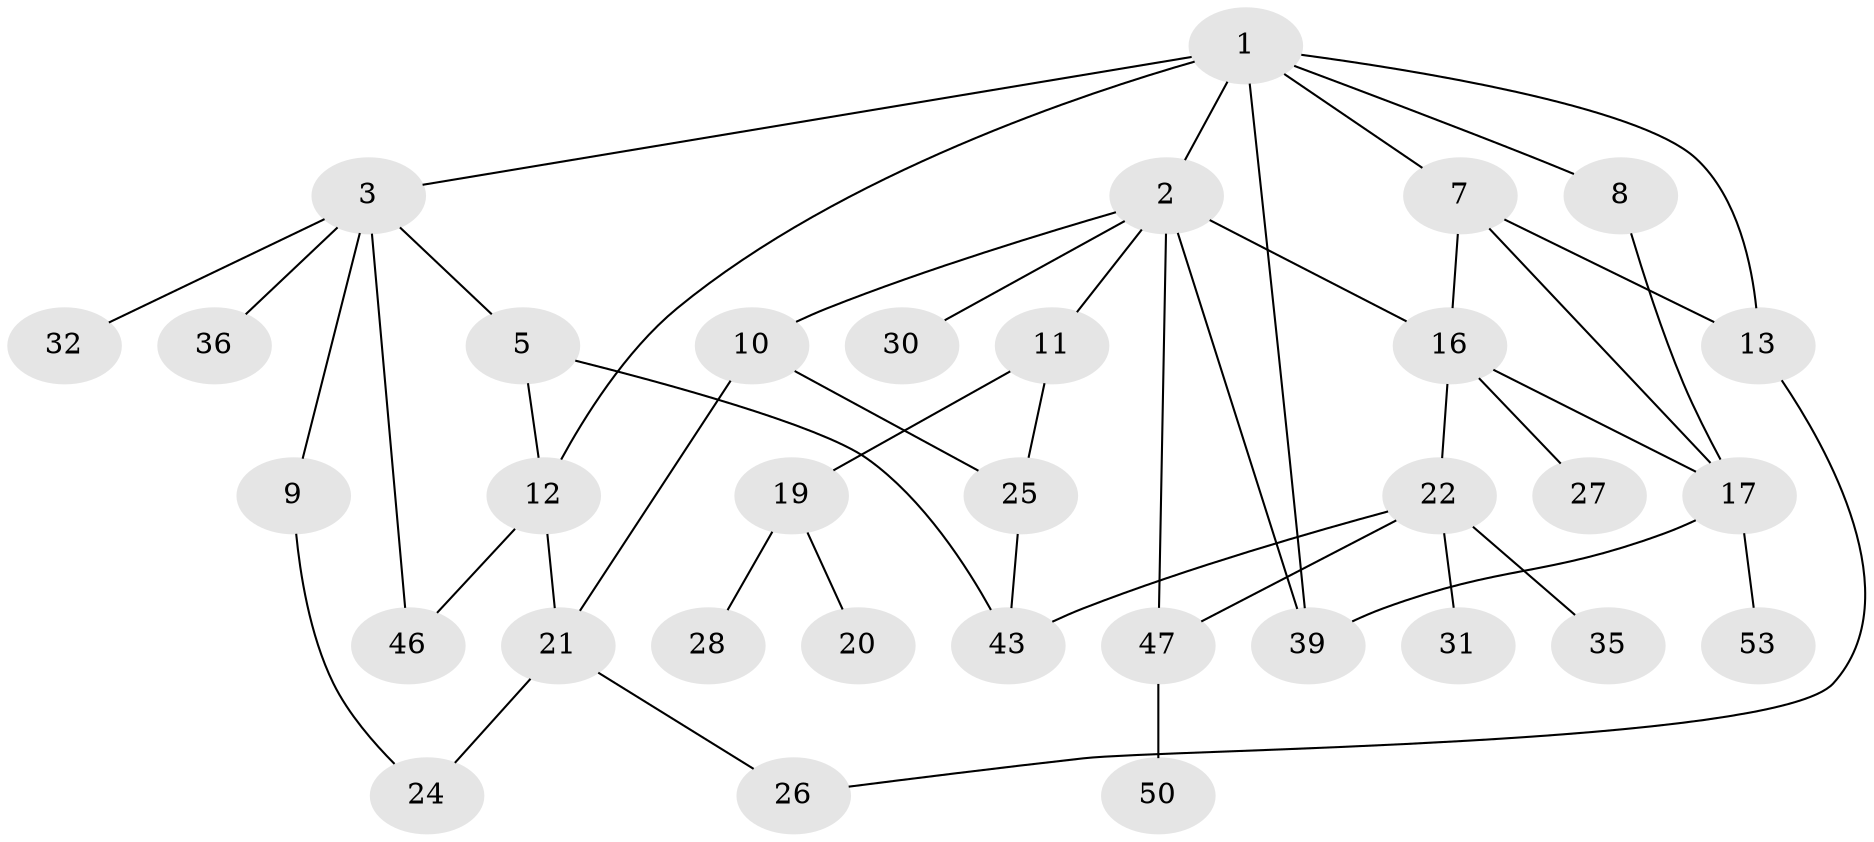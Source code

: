 // Generated by graph-tools (version 1.1) at 2025/23/03/03/25 07:23:31]
// undirected, 33 vertices, 47 edges
graph export_dot {
graph [start="1"]
  node [color=gray90,style=filled];
  1 [super="+41"];
  2 [super="+4"];
  3 [super="+6"];
  5 [super="+38"];
  7 [super="+14"];
  8;
  9 [super="+33"];
  10;
  11 [super="+15"];
  12 [super="+37"];
  13 [super="+18"];
  16 [super="+34"];
  17 [super="+42"];
  19 [super="+23"];
  20;
  21 [super="+49"];
  22 [super="+29"];
  24;
  25 [super="+45"];
  26 [super="+40"];
  27;
  28;
  30;
  31 [super="+52"];
  32;
  35;
  36 [super="+48"];
  39 [super="+44"];
  43 [super="+54"];
  46;
  47 [super="+51"];
  50;
  53;
  1 -- 2;
  1 -- 3 [weight=2];
  1 -- 7;
  1 -- 8;
  1 -- 13;
  1 -- 12;
  1 -- 39;
  2 -- 10;
  2 -- 16;
  2 -- 30;
  2 -- 11;
  2 -- 39;
  2 -- 47;
  3 -- 5;
  3 -- 36 [weight=2];
  3 -- 46;
  3 -- 32;
  3 -- 9;
  5 -- 12;
  5 -- 43;
  7 -- 13;
  7 -- 17;
  7 -- 16;
  8 -- 17;
  9 -- 24;
  10 -- 21;
  10 -- 25;
  11 -- 19;
  11 -- 25;
  12 -- 46;
  12 -- 21;
  13 -- 26;
  16 -- 22;
  16 -- 27;
  16 -- 17;
  17 -- 39;
  17 -- 53;
  19 -- 20;
  19 -- 28;
  21 -- 24;
  21 -- 26;
  22 -- 31;
  22 -- 35;
  22 -- 43;
  22 -- 47;
  25 -- 43;
  47 -- 50;
}
